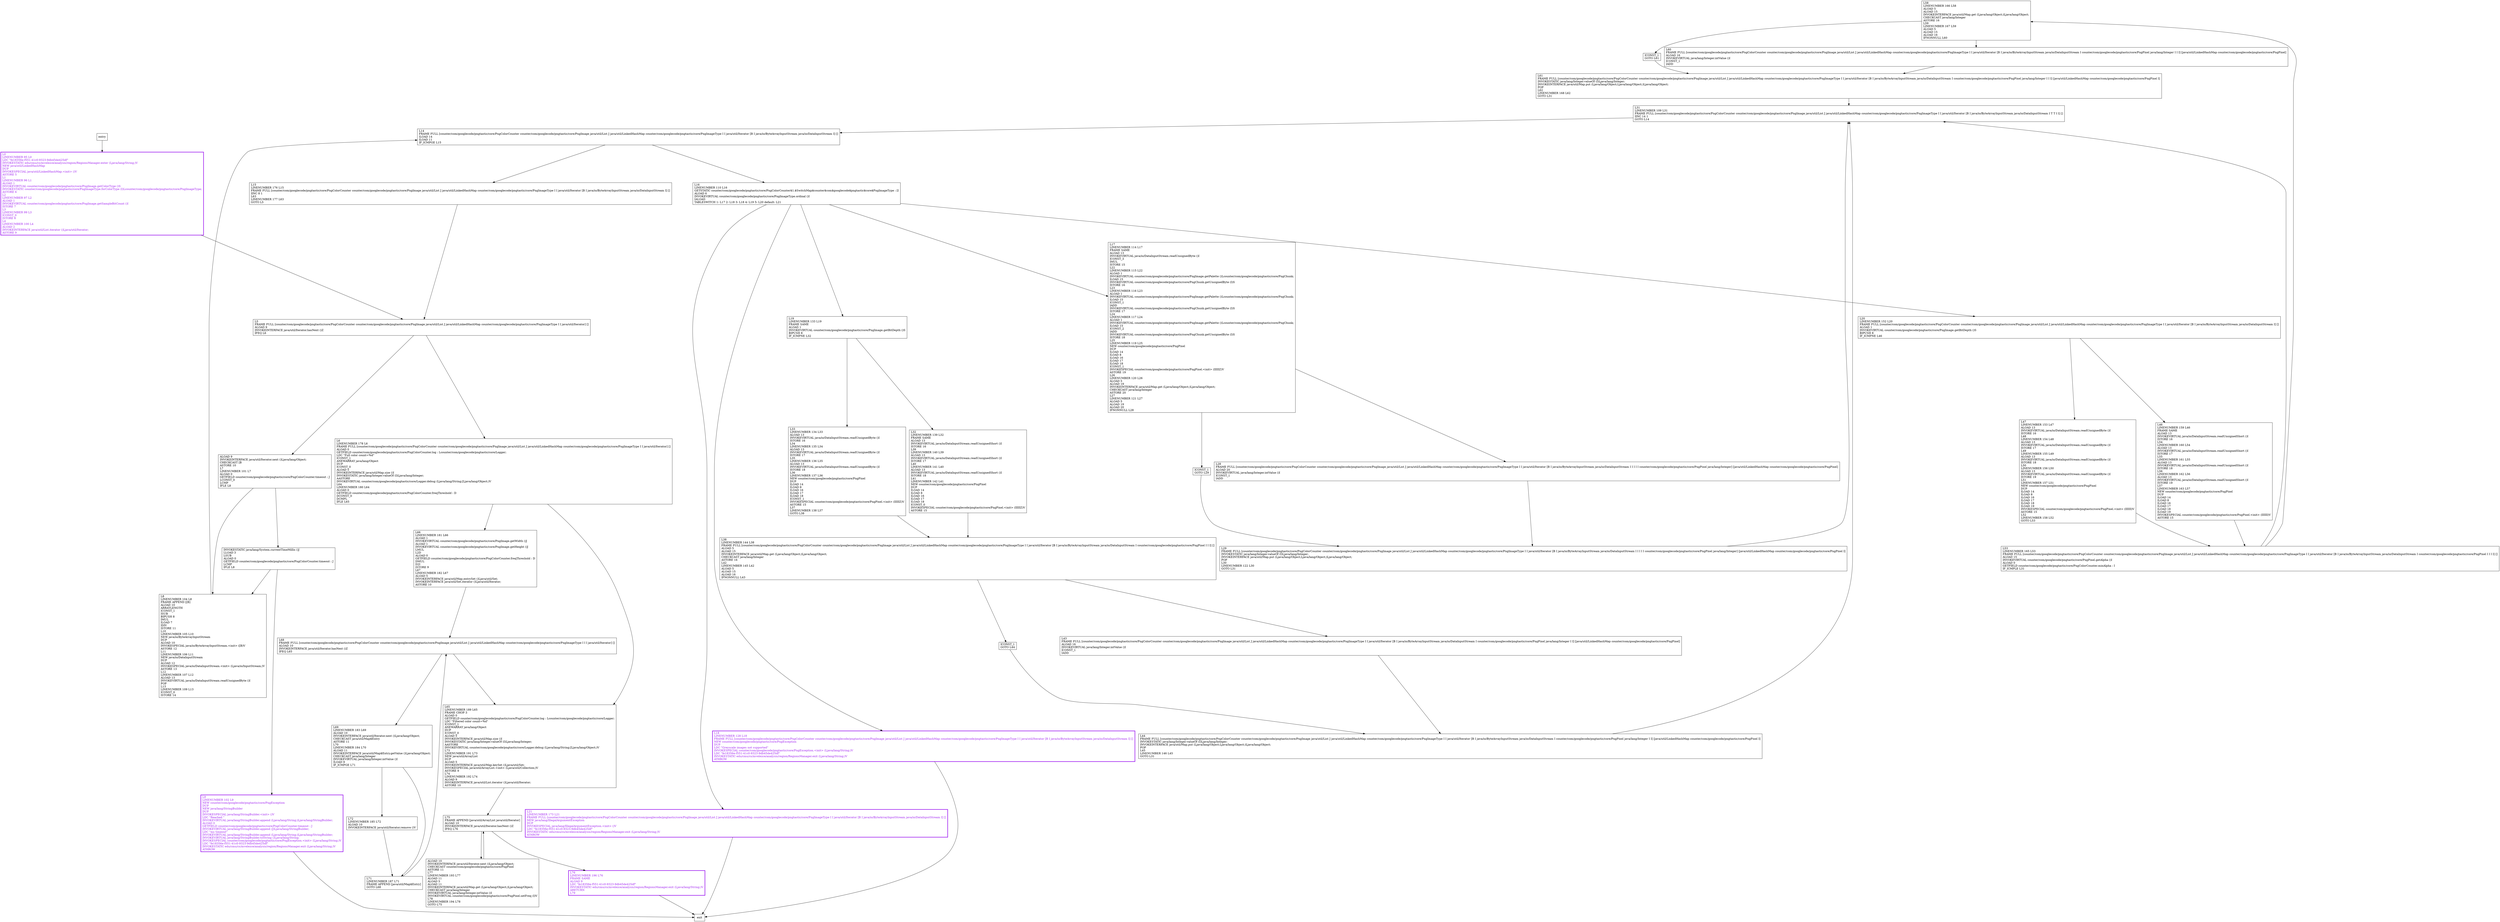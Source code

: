 digraph getColors {
node [shape=record];
717278052 [label="L58\lLINENUMBER 166 L58\lALOAD 5\lALOAD 15\lINVOKEINTERFACE java/util/Map.get (Ljava/lang/Object;)Ljava/lang/Object;\lCHECKCAST java/lang/Integer\lASTORE 16\lL59\lLINENUMBER 167 L59\lALOAD 5\lALOAD 15\lALOAD 16\lIFNONNULL L60\l"];
743334835 [label="ALOAD 9\lINVOKEINTERFACE java/util/Iterator.next ()Ljava/lang/Object;\lCHECKCAST [B\lASTORE 10\lL7\lLINENUMBER 101 L7\lALOAD 0\lGETFIELD counter/com/googlecode/pngtastic/core/PngColorCounter.timeout : J\lLCONST_0\lLCMP\lIFLE L8\l"];
1219970301 [label="L65\lLINENUMBER 189 L65\lFRAME CHOP 3\lALOAD 0\lGETFIELD counter/com/googlecode/pngtastic/core/PngColorCounter.log : Lcounter/com/googlecode/pngtastic/core/Logger;\lLDC \"Filtered color count=%d\"\lICONST_1\lANEWARRAY java/lang/Object\lDUP\lICONST_0\lALOAD 5\lINVOKEINTERFACE java/util/Map.size ()I\lINVOKESTATIC java/lang/Integer.valueOf (I)Ljava/lang/Integer;\lAASTORE\lINVOKEVIRTUAL counter/com/googlecode/pngtastic/core/Logger.debug (Ljava/lang/String;[Ljava/lang/Object;)V\lL73\lLINENUMBER 191 L73\lNEW java/util/ArrayList\lDUP\lALOAD 5\lINVOKEINTERFACE java/util/Map.keySet ()Ljava/util/Set;\lINVOKESPECIAL java/util/ArrayList.\<init\> (Ljava/util/Collection;)V\lASTORE 9\lL74\lLINENUMBER 192 L74\lALOAD 9\lINVOKEINTERFACE java/util/List.iterator ()Ljava/util/Iterator;\lASTORE 10\l"];
1176077642 [label="L72\lLINENUMBER 185 L72\lALOAD 10\lINVOKEINTERFACE java/util/Iterator.remove ()V\l"];
1762997532 [label="L53\lLINENUMBER 165 L53\lFRAME FULL [counter/com/googlecode/pngtastic/core/PngColorCounter counter/com/googlecode/pngtastic/core/PngImage java/util/List J java/util/LinkedHashMap counter/com/googlecode/pngtastic/core/PngImageType I I java/util/Iterator [B I java/io/ByteArrayInputStream java/io/DataInputStream I counter/com/googlecode/pngtastic/core/PngPixel I I I I] []\lALOAD 15\lINVOKEVIRTUAL counter/com/googlecode/pngtastic/core/PngPixel.getAlpha ()I\lALOAD 0\lGETFIELD counter/com/googlecode/pngtastic/core/PngColorCounter.minAlpha : I\lIF_ICMPLE L31\l"];
787738572 [label="L66\lLINENUMBER 181 L66\lALOAD 1\lINVOKEVIRTUAL counter/com/googlecode/pngtastic/core/PngImage.getWidth ()J\lALOAD 1\lINVOKEVIRTUAL counter/com/googlecode/pngtastic/core/PngImage.getHeight ()J\lLMUL\lL2D\lALOAD 0\lGETFIELD counter/com/googlecode/pngtastic/core/PngColorCounter.freqThreshold : D\lDMUL\lD2I\lISTORE 9\lL67\lLINENUMBER 182 L67\lALOAD 5\lINVOKEINTERFACE java/util/Map.entrySet ()Ljava/util/Set;\lINVOKEINTERFACE java/util/Set.iterator ()Ljava/util/Iterator;\lASTORE 10\l"];
89432819 [label="L16\lLINENUMBER 110 L16\lGETSTATIC counter/com/googlecode/pngtastic/core/PngColorCounter$1.$SwitchMap$counter$com$googlecode$pngtastic$core$PngImageType : [I\lALOAD 6\lINVOKEVIRTUAL counter/com/googlecode/pngtastic/core/PngImageType.ordinal ()I\lIALOAD\lTABLESWITCH
      1: L17
      2: L18
      3: L18
      4: L19
      5: L20
      default: L21\l"];
501639324 [label="L20\lLINENUMBER 152 L20\lFRAME FULL [counter/com/googlecode/pngtastic/core/PngColorCounter counter/com/googlecode/pngtastic/core/PngImage java/util/List J java/util/LinkedHashMap counter/com/googlecode/pngtastic/core/PngImageType I I java/util/Iterator [B I java/io/ByteArrayInputStream java/io/DataInputStream I] []\lALOAD 1\lINVOKEVIRTUAL counter/com/googlecode/pngtastic/core/PngImage.getBitDepth ()S\lBIPUSH 8\lIF_ICMPNE L46\l"];
1512216535 [label="L8\lLINENUMBER 104 L8\lFRAME APPEND [[B]\lALOAD 10\lARRAYLENGTH\lICONST_1\lISUB\lBIPUSH 8\lIMUL\lILOAD 7\lIDIV\lISTORE 11\lL10\lLINENUMBER 105 L10\lNEW java/io/ByteArrayInputStream\lDUP\lALOAD 10\lINVOKESPECIAL java/io/ByteArrayInputStream.\<init\> ([B)V\lASTORE 12\lL11\lLINENUMBER 106 L11\lNEW java/io/DataInputStream\lDUP\lALOAD 12\lINVOKESPECIAL java/io/DataInputStream.\<init\> (Ljava/io/InputStream;)V\lASTORE 13\lL12\lLINENUMBER 107 L12\lALOAD 13\lINVOKEVIRTUAL java/io/DataInputStream.readUnsignedByte ()I\lPOP\lL13\lLINENUMBER 109 L13\lICONST_0\lISTORE 14\l"];
281443356 [label="L43\lFRAME FULL [counter/com/googlecode/pngtastic/core/PngColorCounter counter/com/googlecode/pngtastic/core/PngImage java/util/List J java/util/LinkedHashMap counter/com/googlecode/pngtastic/core/PngImageType I I java/util/Iterator [B I java/io/ByteArrayInputStream java/io/DataInputStream I counter/com/googlecode/pngtastic/core/PngPixel java/lang/Integer I I] [java/util/LinkedHashMap counter/com/googlecode/pngtastic/core/PngPixel]\lALOAD 16\lINVOKEVIRTUAL java/lang/Integer.intValue ()I\lICONST_1\lIADD\l"];
970161576 [label="L14\lFRAME FULL [counter/com/googlecode/pngtastic/core/PngColorCounter counter/com/googlecode/pngtastic/core/PngImage java/util/List J java/util/LinkedHashMap counter/com/googlecode/pngtastic/core/PngImageType I I java/util/Iterator [B I java/io/ByteArrayInputStream java/io/DataInputStream I] []\lILOAD 14\lILOAD 11\lIF_ICMPGE L15\l"];
1677732082 [label="L61\lFRAME FULL [counter/com/googlecode/pngtastic/core/PngColorCounter counter/com/googlecode/pngtastic/core/PngImage java/util/List J java/util/LinkedHashMap counter/com/googlecode/pngtastic/core/PngImageType I I java/util/Iterator [B I java/io/ByteArrayInputStream java/io/DataInputStream I counter/com/googlecode/pngtastic/core/PngPixel java/lang/Integer I I I] [java/util/LinkedHashMap counter/com/googlecode/pngtastic/core/PngPixel I]\lINVOKESTATIC java/lang/Integer.valueOf (I)Ljava/lang/Integer;\lINVOKEINTERFACE java/util/Map.put (Ljava/lang/Object;Ljava/lang/Object;)Ljava/lang/Object;\lPOP\lL62\lLINENUMBER 168 L62\lGOTO L31\l"];
877918108 [label="ALOAD 10\lINVOKEINTERFACE java/util/Iterator.next ()Ljava/lang/Object;\lCHECKCAST counter/com/googlecode/pngtastic/core/PngPixel\lASTORE 11\lL77\lLINENUMBER 193 L77\lALOAD 11\lALOAD 5\lALOAD 11\lINVOKEINTERFACE java/util/Map.get (Ljava/lang/Object;)Ljava/lang/Object;\lCHECKCAST java/lang/Integer\lINVOKEVIRTUAL java/lang/Integer.intValue ()I\lINVOKEVIRTUAL counter/com/googlecode/pngtastic/core/PngPixel.setFreq (I)V\lL78\lLINENUMBER 194 L78\lGOTO L75\l"];
882280168 [label="L32\lLINENUMBER 139 L32\lFRAME SAME\lALOAD 13\lINVOKEVIRTUAL java/io/DataInputStream.readUnsignedShort ()I\lISTORE 16\lL39\lLINENUMBER 140 L39\lALOAD 13\lINVOKEVIRTUAL java/io/DataInputStream.readUnsignedShort ()I\lISTORE 17\lL40\lLINENUMBER 141 L40\lALOAD 13\lINVOKEVIRTUAL java/io/DataInputStream.readUnsignedShort ()I\lISTORE 18\lL41\lLINENUMBER 142 L41\lNEW counter/com/googlecode/pngtastic/core/PngPixel\lDUP\lILOAD 14\lILOAD 8\lILOAD 16\lILOAD 17\lILOAD 18\lICONST_0\lINVOKESPECIAL counter/com/googlecode/pngtastic/core/PngPixel.\<init\> (IIIIIZ)V\lASTORE 15\l"];
1868724762 [label="L76\lLINENUMBER 196 L76\lFRAME SAME\lALOAD 9\lLDC \"fe18356e-f551-41c0-9323-9db45de425df\"\lINVOKESTATIC edu/cmu/cs/mvelezce/analysis/region/RegionsManager.exit (Ljava/lang/String;)V\lARETURN\lL79\l"];
201591949 [label="L75\lFRAME APPEND [java/util/ArrayList java/util/Iterator]\lALOAD 10\lINVOKEINTERFACE java/util/Iterator.hasNext ()Z\lIFEQ L76\l"];
1287460787 [label="L0\lLINENUMBER 95 L0\lLDC \"fe18356e-f551-41c0-9323-9db45de425df\"\lINVOKESTATIC edu/cmu/cs/mvelezce/analysis/region/RegionsManager.enter (Ljava/lang/String;)V\lNEW java/util/LinkedHashMap\lDUP\lINVOKESPECIAL java/util/LinkedHashMap.\<init\> ()V\lASTORE 5\lL1\lLINENUMBER 96 L1\lALOAD 1\lINVOKEVIRTUAL counter/com/googlecode/pngtastic/core/PngImage.getColorType ()S\lINVOKESTATIC counter/com/googlecode/pngtastic/core/PngImageType.forColorType (I)Lcounter/com/googlecode/pngtastic/core/PngImageType;\lASTORE 6\lL2\lLINENUMBER 97 L2\lALOAD 1\lINVOKEVIRTUAL counter/com/googlecode/pngtastic/core/PngImage.getSampleBitCount ()I\lISTORE 7\lL3\lLINENUMBER 99 L3\lICONST_0\lISTORE 8\lL4\lLINENUMBER 100 L4\lALOAD 2\lINVOKEINTERFACE java/util/List.iterator ()Ljava/util/Iterator;\lASTORE 9\l"];
1190500337 [label="L21\lLINENUMBER 173 L21\lFRAME FULL [counter/com/googlecode/pngtastic/core/PngColorCounter counter/com/googlecode/pngtastic/core/PngImage java/util/List J java/util/LinkedHashMap counter/com/googlecode/pngtastic/core/PngImageType I I java/util/Iterator [B I java/io/ByteArrayInputStream java/io/DataInputStream I] []\lNEW java/lang/IllegalArgumentException\lDUP\lINVOKESPECIAL java/lang/IllegalArgumentException.\<init\> ()V\lLDC \"fe18356e-f551-41c0-9323-9db45de425df\"\lINVOKESTATIC edu/cmu/cs/mvelezce/analysis/region/RegionsManager.exit (Ljava/lang/String;)V\lATHROW\l"];
294599155 [label="L28\lFRAME FULL [counter/com/googlecode/pngtastic/core/PngColorCounter counter/com/googlecode/pngtastic/core/PngImage java/util/List J java/util/LinkedHashMap counter/com/googlecode/pngtastic/core/PngImageType I I java/util/Iterator [B I java/io/ByteArrayInputStream java/io/DataInputStream I I I I I counter/com/googlecode/pngtastic/core/PngPixel java/lang/Integer] [java/util/LinkedHashMap counter/com/googlecode/pngtastic/core/PngPixel]\lALOAD 20\lINVOKEVIRTUAL java/lang/Integer.intValue ()I\lICONST_1\lIADD\l"];
612189364 [label="ICONST_1\lGOTO L61\l"];
654538846 [label="L6\lLINENUMBER 178 L6\lFRAME FULL [counter/com/googlecode/pngtastic/core/PngColorCounter counter/com/googlecode/pngtastic/core/PngImage java/util/List J java/util/LinkedHashMap counter/com/googlecode/pngtastic/core/PngImageType I I java/util/Iterator] []\lALOAD 0\lGETFIELD counter/com/googlecode/pngtastic/core/PngColorCounter.log : Lcounter/com/googlecode/pngtastic/core/Logger;\lLDC \"Full color count=%d\"\lICONST_1\lANEWARRAY java/lang/Object\lDUP\lICONST_0\lALOAD 5\lINVOKEINTERFACE java/util/Map.size ()I\lINVOKESTATIC java/lang/Integer.valueOf (I)Ljava/lang/Integer;\lAASTORE\lINVOKEVIRTUAL counter/com/googlecode/pngtastic/core/Logger.debug (Ljava/lang/String;[Ljava/lang/Object;)V\lL64\lLINENUMBER 180 L64\lALOAD 0\lGETFIELD counter/com/googlecode/pngtastic/core/PngColorCounter.freqThreshold : D\lDCONST_0\lDCMPL\lIFLE L65\l"];
704929413 [label="L18\lLINENUMBER 128 L18\lFRAME FULL [counter/com/googlecode/pngtastic/core/PngColorCounter counter/com/googlecode/pngtastic/core/PngImage java/util/List J java/util/LinkedHashMap counter/com/googlecode/pngtastic/core/PngImageType I I java/util/Iterator [B I java/io/ByteArrayInputStream java/io/DataInputStream I] []\lNEW counter/com/googlecode/pngtastic/core/PngException\lDUP\lLDC \"Greyscale images not supported\"\lINVOKESPECIAL counter/com/googlecode/pngtastic/core/PngException.\<init\> (Ljava/lang/String;)V\lLDC \"fe18356e-f551-41c0-9323-9db45de425df\"\lINVOKESTATIC edu/cmu/cs/mvelezce/analysis/region/RegionsManager.exit (Ljava/lang/String;)V\lATHROW\l"];
1100208717 [label="L47\lLINENUMBER 153 L47\lALOAD 13\lINVOKEVIRTUAL java/io/DataInputStream.readUnsignedByte ()I\lISTORE 16\lL48\lLINENUMBER 154 L48\lALOAD 13\lINVOKEVIRTUAL java/io/DataInputStream.readUnsignedByte ()I\lISTORE 17\lL49\lLINENUMBER 155 L49\lALOAD 13\lINVOKEVIRTUAL java/io/DataInputStream.readUnsignedByte ()I\lISTORE 18\lL50\lLINENUMBER 156 L50\lALOAD 13\lINVOKEVIRTUAL java/io/DataInputStream.readUnsignedByte ()I\lISTORE 19\lL51\lLINENUMBER 157 L51\lNEW counter/com/googlecode/pngtastic/core/PngPixel\lDUP\lILOAD 14\lILOAD 8\lILOAD 16\lILOAD 17\lILOAD 18\lILOAD 19\lINVOKESPECIAL counter/com/googlecode/pngtastic/core/PngPixel.\<init\> (IIIIII)V\lASTORE 15\lL52\lLINENUMBER 158 L52\lGOTO L53\l"];
1654025375 [label="L46\lLINENUMBER 159 L46\lFRAME SAME\lALOAD 13\lINVOKEVIRTUAL java/io/DataInputStream.readUnsignedShort ()I\lISTORE 16\lL54\lLINENUMBER 160 L54\lALOAD 13\lINVOKEVIRTUAL java/io/DataInputStream.readUnsignedShort ()I\lISTORE 17\lL55\lLINENUMBER 161 L55\lALOAD 13\lINVOKEVIRTUAL java/io/DataInputStream.readUnsignedShort ()I\lISTORE 18\lL56\lLINENUMBER 162 L56\lALOAD 13\lINVOKEVIRTUAL java/io/DataInputStream.readUnsignedShort ()I\lISTORE 19\lL57\lLINENUMBER 163 L57\lNEW counter/com/googlecode/pngtastic/core/PngPixel\lDUP\lILOAD 14\lILOAD 8\lILOAD 16\lILOAD 17\lILOAD 18\lILOAD 19\lINVOKESPECIAL counter/com/googlecode/pngtastic/core/PngPixel.\<init\> (IIIIII)V\lASTORE 15\l"];
1558198941 [label="L38\lLINENUMBER 144 L38\lFRAME FULL [counter/com/googlecode/pngtastic/core/PngColorCounter counter/com/googlecode/pngtastic/core/PngImage java/util/List J java/util/LinkedHashMap counter/com/googlecode/pngtastic/core/PngImageType I I java/util/Iterator [B I java/io/ByteArrayInputStream java/io/DataInputStream I counter/com/googlecode/pngtastic/core/PngPixel I I I] []\lALOAD 5\lALOAD 15\lINVOKEINTERFACE java/util/Map.get (Ljava/lang/Object;)Ljava/lang/Object;\lCHECKCAST java/lang/Integer\lASTORE 16\lL42\lLINENUMBER 145 L42\lALOAD 5\lALOAD 15\lALOAD 16\lIFNONNULL L43\l"];
96974084 [label="L69\lLINENUMBER 183 L69\lALOAD 10\lINVOKEINTERFACE java/util/Iterator.next ()Ljava/lang/Object;\lCHECKCAST java/util/Map$Entry\lASTORE 11\lL70\lLINENUMBER 184 L70\lALOAD 11\lINVOKEINTERFACE java/util/Map$Entry.getValue ()Ljava/lang/Object;\lCHECKCAST java/lang/Integer\lINVOKEVIRTUAL java/lang/Integer.intValue ()I\lILOAD 9\lIF_ICMPGE L71\l"];
1998948845 [label="L71\lLINENUMBER 187 L71\lFRAME APPEND [java/util/Map$Entry]\lGOTO L68\l"];
979132425 [label="L5\lFRAME FULL [counter/com/googlecode/pngtastic/core/PngColorCounter counter/com/googlecode/pngtastic/core/PngImage java/util/List J java/util/LinkedHashMap counter/com/googlecode/pngtastic/core/PngImageType I I java/util/Iterator] []\lALOAD 9\lINVOKEINTERFACE java/util/Iterator.hasNext ()Z\lIFEQ L6\l"];
1064991974 [label="L19\lLINENUMBER 133 L19\lFRAME SAME\lALOAD 1\lINVOKEVIRTUAL counter/com/googlecode/pngtastic/core/PngImage.getBitDepth ()S\lBIPUSH 8\lIF_ICMPNE L32\l"];
76046801 [label="ICONST_1\lGOTO L29\l"];
1267073441 [label="L15\lLINENUMBER 176 L15\lFRAME FULL [counter/com/googlecode/pngtastic/core/PngColorCounter counter/com/googlecode/pngtastic/core/PngImage java/util/List J java/util/LinkedHashMap counter/com/googlecode/pngtastic/core/PngImageType I I java/util/Iterator [B I java/io/ByteArrayInputStream java/io/DataInputStream I] []\lIINC 8 1\lL63\lLINENUMBER 177 L63\lGOTO L5\l"];
1943529386 [label="L31\lLINENUMBER 109 L31\lFRAME FULL [counter/com/googlecode/pngtastic/core/PngColorCounter counter/com/googlecode/pngtastic/core/PngImage java/util/List J java/util/LinkedHashMap counter/com/googlecode/pngtastic/core/PngImageType I I java/util/Iterator [B I java/io/ByteArrayInputStream java/io/DataInputStream I T T I I] []\lIINC 14 1\lGOTO L14\l"];
1065327935 [label="L44\lFRAME FULL [counter/com/googlecode/pngtastic/core/PngColorCounter counter/com/googlecode/pngtastic/core/PngImage java/util/List J java/util/LinkedHashMap counter/com/googlecode/pngtastic/core/PngImageType I I java/util/Iterator [B I java/io/ByteArrayInputStream java/io/DataInputStream I counter/com/googlecode/pngtastic/core/PngPixel java/lang/Integer I I] [java/util/LinkedHashMap counter/com/googlecode/pngtastic/core/PngPixel I]\lINVOKESTATIC java/lang/Integer.valueOf (I)Ljava/lang/Integer;\lINVOKEINTERFACE java/util/Map.put (Ljava/lang/Object;Ljava/lang/Object;)Ljava/lang/Object;\lPOP\lL45\lLINENUMBER 146 L45\lGOTO L31\l"];
1617253954 [label="L68\lFRAME FULL [counter/com/googlecode/pngtastic/core/PngColorCounter counter/com/googlecode/pngtastic/core/PngImage java/util/List J java/util/LinkedHashMap counter/com/googlecode/pngtastic/core/PngImageType I I I java/util/Iterator] []\lALOAD 10\lINVOKEINTERFACE java/util/Iterator.hasNext ()Z\lIFEQ L65\l"];
86914267 [label="L9\lLINENUMBER 102 L9\lNEW counter/com/googlecode/pngtastic/core/PngException\lDUP\lNEW java/lang/StringBuilder\lDUP\lINVOKESPECIAL java/lang/StringBuilder.\<init\> ()V\lLDC \"Reached \"\lINVOKEVIRTUAL java/lang/StringBuilder.append (Ljava/lang/String;)Ljava/lang/StringBuilder;\lALOAD 0\lGETFIELD counter/com/googlecode/pngtastic/core/PngColorCounter.timeout : J\lINVOKEVIRTUAL java/lang/StringBuilder.append (J)Ljava/lang/StringBuilder;\lLDC \"ms timeout\"\lINVOKEVIRTUAL java/lang/StringBuilder.append (Ljava/lang/String;)Ljava/lang/StringBuilder;\lINVOKEVIRTUAL java/lang/StringBuilder.toString ()Ljava/lang/String;\lINVOKESPECIAL counter/com/googlecode/pngtastic/core/PngException.\<init\> (Ljava/lang/String;)V\lLDC \"fe18356e-f551-41c0-9323-9db45de425df\"\lINVOKESTATIC edu/cmu/cs/mvelezce/analysis/region/RegionsManager.exit (Ljava/lang/String;)V\lATHROW\l"];
61338498 [label="INVOKESTATIC java/lang/System.currentTimeMillis ()J\lLLOAD 3\lLSUB\lALOAD 0\lGETFIELD counter/com/googlecode/pngtastic/core/PngColorCounter.timeout : J\lLCMP\lIFLE L8\l"];
2075098668 [label="L29\lFRAME FULL [counter/com/googlecode/pngtastic/core/PngColorCounter counter/com/googlecode/pngtastic/core/PngImage java/util/List J java/util/LinkedHashMap counter/com/googlecode/pngtastic/core/PngImageType I I java/util/Iterator [B I java/io/ByteArrayInputStream java/io/DataInputStream I I I I I counter/com/googlecode/pngtastic/core/PngPixel java/lang/Integer] [java/util/LinkedHashMap counter/com/googlecode/pngtastic/core/PngPixel I]\lINVOKESTATIC java/lang/Integer.valueOf (I)Ljava/lang/Integer;\lINVOKEINTERFACE java/util/Map.put (Ljava/lang/Object;Ljava/lang/Object;)Ljava/lang/Object;\lPOP\lL30\lLINENUMBER 122 L30\lGOTO L31\l"];
1547596072 [label="L33\lLINENUMBER 134 L33\lALOAD 13\lINVOKEVIRTUAL java/io/DataInputStream.readUnsignedByte ()I\lISTORE 16\lL34\lLINENUMBER 135 L34\lALOAD 13\lINVOKEVIRTUAL java/io/DataInputStream.readUnsignedByte ()I\lISTORE 17\lL35\lLINENUMBER 136 L35\lALOAD 13\lINVOKEVIRTUAL java/io/DataInputStream.readUnsignedByte ()I\lISTORE 18\lL36\lLINENUMBER 137 L36\lNEW counter/com/googlecode/pngtastic/core/PngPixel\lDUP\lILOAD 14\lILOAD 8\lILOAD 16\lILOAD 17\lILOAD 18\lICONST_1\lINVOKESPECIAL counter/com/googlecode/pngtastic/core/PngPixel.\<init\> (IIIIIZ)V\lASTORE 15\lL37\lLINENUMBER 138 L37\lGOTO L38\l"];
1032131305 [label="L17\lLINENUMBER 114 L17\lFRAME SAME\lALOAD 13\lINVOKEVIRTUAL java/io/DataInputStream.readUnsignedByte ()I\lICONST_3\lIMUL\lISTORE 15\lL22\lLINENUMBER 115 L22\lALOAD 1\lINVOKEVIRTUAL counter/com/googlecode/pngtastic/core/PngImage.getPalette ()Lcounter/com/googlecode/pngtastic/core/PngChunk;\lILOAD 15\lINVOKEVIRTUAL counter/com/googlecode/pngtastic/core/PngChunk.getUnsignedByte (I)S\lISTORE 16\lL23\lLINENUMBER 116 L23\lALOAD 1\lINVOKEVIRTUAL counter/com/googlecode/pngtastic/core/PngImage.getPalette ()Lcounter/com/googlecode/pngtastic/core/PngChunk;\lILOAD 15\lICONST_1\lIADD\lINVOKEVIRTUAL counter/com/googlecode/pngtastic/core/PngChunk.getUnsignedByte (I)S\lISTORE 17\lL24\lLINENUMBER 117 L24\lALOAD 1\lINVOKEVIRTUAL counter/com/googlecode/pngtastic/core/PngImage.getPalette ()Lcounter/com/googlecode/pngtastic/core/PngChunk;\lILOAD 15\lICONST_2\lIADD\lINVOKEVIRTUAL counter/com/googlecode/pngtastic/core/PngChunk.getUnsignedByte (I)S\lISTORE 18\lL25\lLINENUMBER 119 L25\lNEW counter/com/googlecode/pngtastic/core/PngPixel\lDUP\lILOAD 14\lILOAD 8\lILOAD 16\lILOAD 17\lILOAD 18\lICONST_1\lINVOKESPECIAL counter/com/googlecode/pngtastic/core/PngPixel.\<init\> (IIIIIZ)V\lASTORE 19\lL26\lLINENUMBER 120 L26\lALOAD 5\lALOAD 19\lINVOKEINTERFACE java/util/Map.get (Ljava/lang/Object;)Ljava/lang/Object;\lCHECKCAST java/lang/Integer\lASTORE 20\lL27\lLINENUMBER 121 L27\lALOAD 5\lALOAD 19\lALOAD 20\lIFNONNULL L28\l"];
275192106 [label="ICONST_1\lGOTO L44\l"];
2078517303 [label="L60\lFRAME FULL [counter/com/googlecode/pngtastic/core/PngColorCounter counter/com/googlecode/pngtastic/core/PngImage java/util/List J java/util/LinkedHashMap counter/com/googlecode/pngtastic/core/PngImageType I I java/util/Iterator [B I java/io/ByteArrayInputStream java/io/DataInputStream I counter/com/googlecode/pngtastic/core/PngPixel java/lang/Integer I I I] [java/util/LinkedHashMap counter/com/googlecode/pngtastic/core/PngPixel]\lALOAD 16\lINVOKEVIRTUAL java/lang/Integer.intValue ()I\lICONST_1\lIADD\l"];
entry;
exit;
717278052 -> 612189364;
717278052 -> 2078517303;
743334835 -> 61338498;
743334835 -> 1512216535;
1219970301 -> 201591949;
1176077642 -> 1998948845;
1762997532 -> 717278052;
1762997532 -> 1943529386;
787738572 -> 1617253954;
89432819 -> 1064991974;
89432819 -> 1190500337;
89432819 -> 501639324;
89432819 -> 1032131305;
89432819 -> 704929413;
501639324 -> 1654025375;
501639324 -> 1100208717;
1512216535 -> 970161576;
281443356 -> 1065327935;
970161576 -> 89432819;
970161576 -> 1267073441;
1677732082 -> 1943529386;
877918108 -> 201591949;
882280168 -> 1558198941;
1868724762 -> exit;
201591949 -> 877918108;
201591949 -> 1868724762;
1287460787 -> 979132425;
1190500337 -> exit;
294599155 -> 2075098668;
612189364 -> 1677732082;
654538846 -> 1219970301;
654538846 -> 787738572;
704929413 -> exit;
1100208717 -> 1762997532;
1654025375 -> 1762997532;
1558198941 -> 281443356;
1558198941 -> 275192106;
96974084 -> 1176077642;
96974084 -> 1998948845;
1998948845 -> 1617253954;
979132425 -> 743334835;
979132425 -> 654538846;
1064991974 -> 882280168;
1064991974 -> 1547596072;
76046801 -> 2075098668;
1267073441 -> 979132425;
1943529386 -> 970161576;
1065327935 -> 1943529386;
1617253954 -> 1219970301;
1617253954 -> 96974084;
entry -> 1287460787;
86914267 -> exit;
61338498 -> 86914267;
61338498 -> 1512216535;
2075098668 -> 1943529386;
1547596072 -> 1558198941;
1032131305 -> 76046801;
1032131305 -> 294599155;
275192106 -> 1065327935;
2078517303 -> 1677732082;
86914267[fontcolor="purple", penwidth=3, color="purple"];
1868724762[fontcolor="purple", penwidth=3, color="purple"];
1287460787[fontcolor="purple", penwidth=3, color="purple"];
1190500337[fontcolor="purple", penwidth=3, color="purple"];
704929413[fontcolor="purple", penwidth=3, color="purple"];
}

